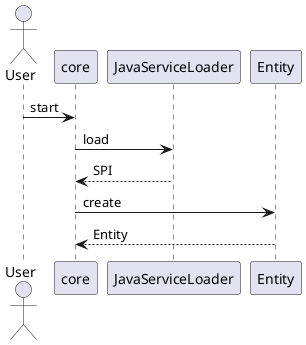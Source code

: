 @startuml
Actor User

User -> core: start
core -> JavaServiceLoader: load
JavaServiceLoader --> core: SPI
core -> Entity: create
Entity --> core: Entity

@enduml
